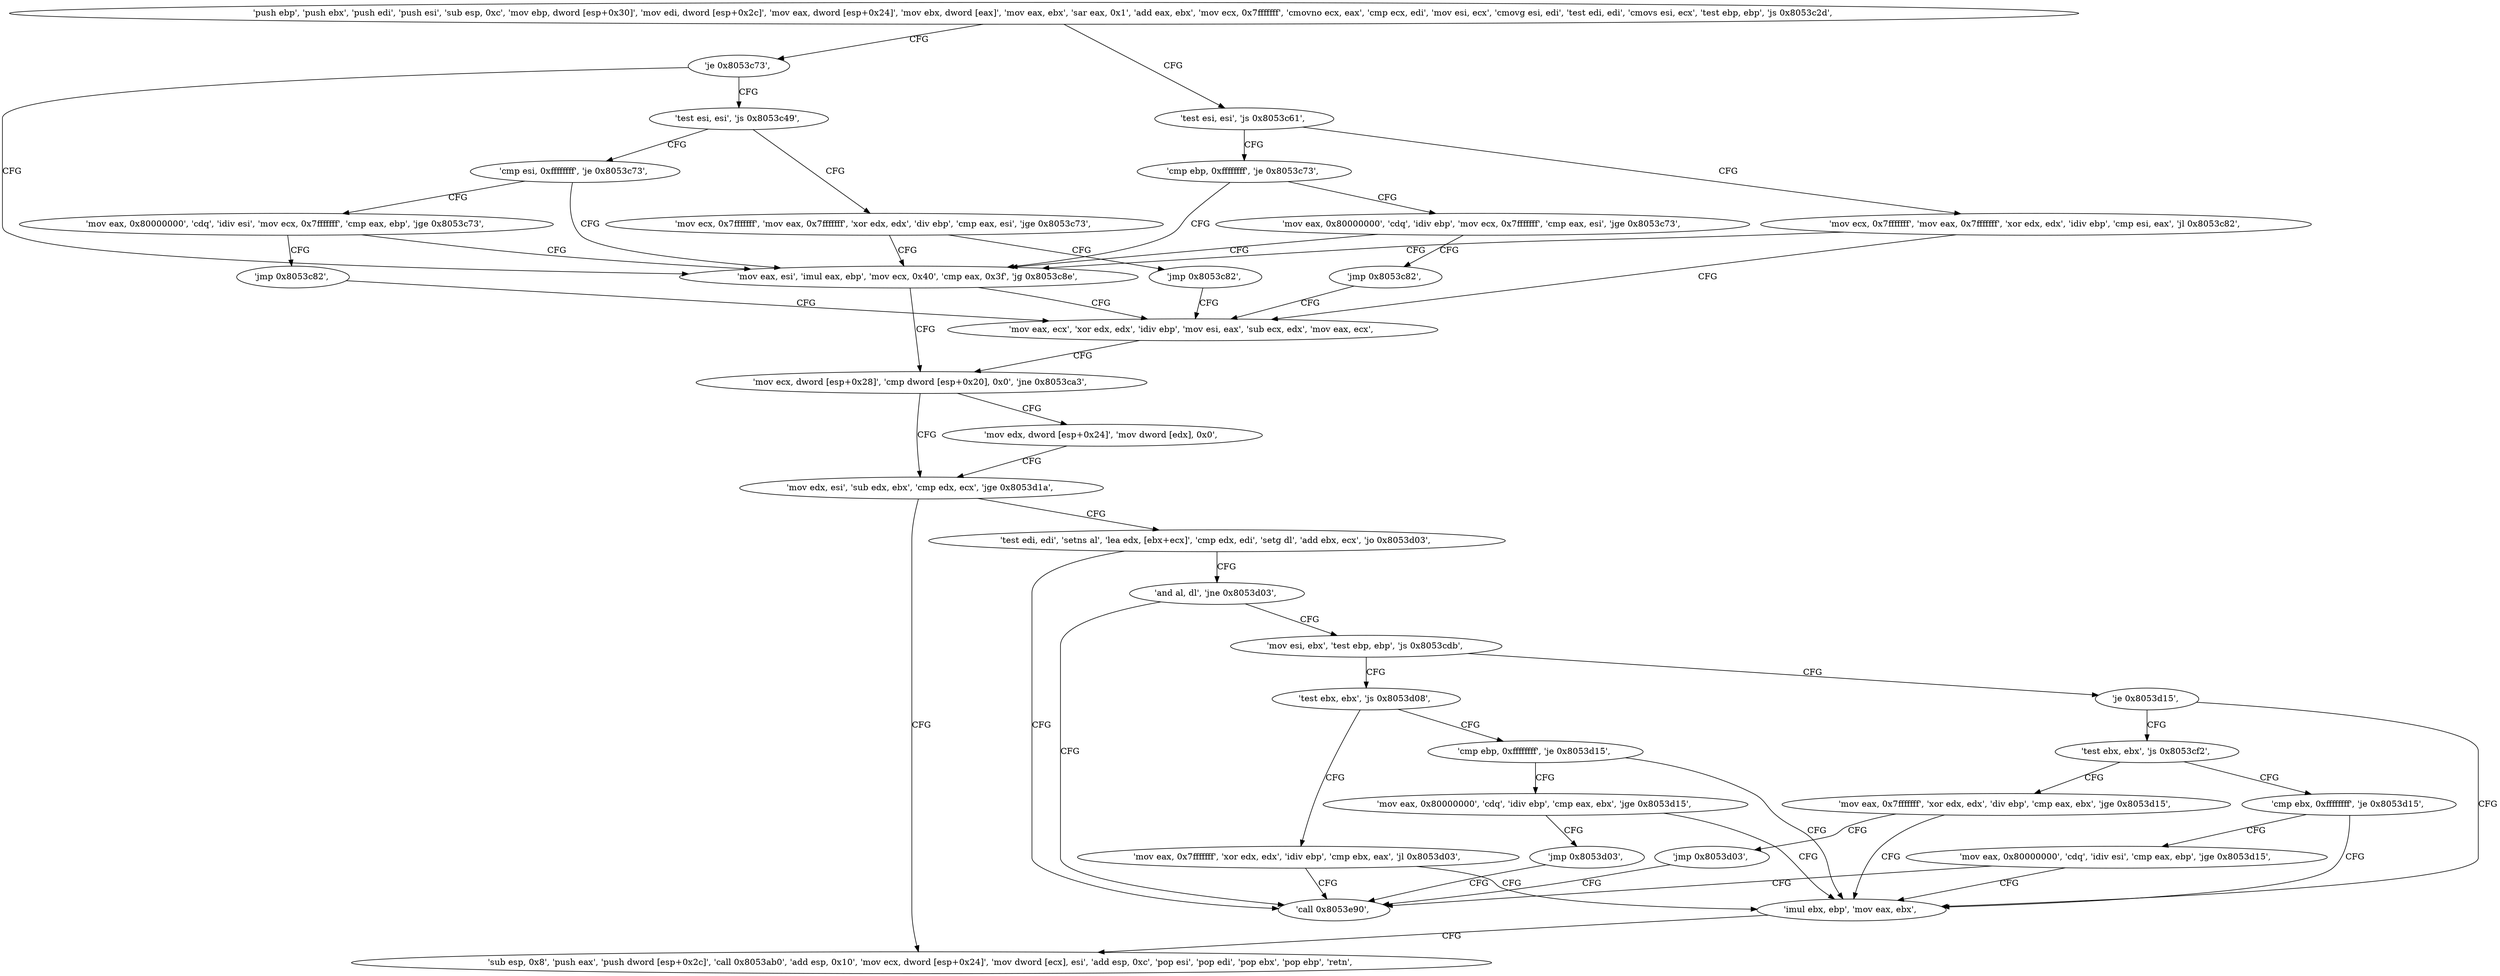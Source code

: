 digraph "func" {
"134560736" [label = "'push ebp', 'push ebx', 'push edi', 'push esi', 'sub esp, 0xc', 'mov ebp, dword [esp+0x30]', 'mov edi, dword [esp+0x2c]', 'mov eax, dword [esp+0x24]', 'mov ebx, dword [eax]', 'mov eax, ebx', 'sar eax, 0x1', 'add eax, ebx', 'mov ecx, 0x7fffffff', 'cmovno ecx, eax', 'cmp ecx, edi', 'mov esi, ecx', 'cmovg esi, edi', 'test edi, edi', 'cmovs esi, ecx', 'test ebp, ebp', 'js 0x8053c2d', " ]
"134560813" [label = "'test esi, esi', 'js 0x8053c61', " ]
"134560787" [label = "'je 0x8053c73', " ]
"134560865" [label = "'mov ecx, 0x7fffffff', 'mov eax, 0x7fffffff', 'xor edx, edx', 'idiv ebp', 'cmp esi, eax', 'jl 0x8053c82', " ]
"134560817" [label = "'cmp ebp, 0xffffffff', 'je 0x8053c73', " ]
"134560883" [label = "'mov eax, esi', 'imul eax, ebp', 'mov ecx, 0x40', 'cmp eax, 0x3f', 'jg 0x8053c8e', " ]
"134560789" [label = "'test esi, esi', 'js 0x8053c49', " ]
"134560898" [label = "'mov eax, ecx', 'xor edx, edx', 'idiv ebp', 'mov esi, eax', 'sub ecx, edx', 'mov eax, ecx', " ]
"134560822" [label = "'mov eax, 0x80000000', 'cdq', 'idiv ebp', 'mov ecx, 0x7fffffff', 'cmp eax, esi', 'jge 0x8053c73', " ]
"134560910" [label = "'mov ecx, dword [esp+0x28]', 'cmp dword [esp+0x20], 0x0', 'jne 0x8053ca3', " ]
"134560841" [label = "'cmp esi, 0xffffffff', 'je 0x8053c73', " ]
"134560793" [label = "'mov ecx, 0x7fffffff', 'mov eax, 0x7fffffff', 'xor edx, edx', 'div ebp', 'cmp eax, esi', 'jge 0x8053c73', " ]
"134560839" [label = "'jmp 0x8053c82', " ]
"134560931" [label = "'mov edx, esi', 'sub edx, ebx', 'cmp edx, ecx', 'jge 0x8053d1a', " ]
"134560921" [label = "'mov edx, dword [esp+0x24]', 'mov dword [edx], 0x0', " ]
"134560846" [label = "'mov eax, 0x80000000', 'cdq', 'idiv esi', 'mov ecx, 0x7fffffff', 'cmp eax, ebp', 'jge 0x8053c73', " ]
"134560811" [label = "'jmp 0x8053c82', " ]
"134561050" [label = "'sub esp, 0x8', 'push eax', 'push dword [esp+0x2c]', 'call 0x8053ab0', 'add esp, 0x10', 'mov ecx, dword [esp+0x24]', 'mov dword [ecx], esi', 'add esp, 0xc', 'pop esi', 'pop edi', 'pop ebx', 'pop ebp', 'retn', " ]
"134560939" [label = "'test edi, edi', 'setns al', 'lea edx, [ebx+ecx]', 'cmp edx, edi', 'setg dl', 'add ebx, ecx', 'jo 0x8053d03', " ]
"134560863" [label = "'jmp 0x8053c82', " ]
"134561027" [label = "'call 0x8053e90', " ]
"134560956" [label = "'and al, dl', 'jne 0x8053d03', " ]
"134560960" [label = "'mov esi, ebx', 'test ebp, ebp', 'js 0x8053cdb', " ]
"134560987" [label = "'test ebx, ebx', 'js 0x8053d08', " ]
"134560966" [label = "'je 0x8053d15', " ]
"134561032" [label = "'mov eax, 0x7fffffff', 'xor edx, edx', 'idiv ebp', 'cmp ebx, eax', 'jl 0x8053d03', " ]
"134560991" [label = "'cmp ebp, 0xffffffff', 'je 0x8053d15', " ]
"134561045" [label = "'imul ebx, ebp', 'mov eax, ebx', " ]
"134560968" [label = "'test ebx, ebx', 'js 0x8053cf2', " ]
"134560996" [label = "'mov eax, 0x80000000', 'cdq', 'idiv ebp', 'cmp eax, ebx', 'jge 0x8053d15', " ]
"134561010" [label = "'cmp ebx, 0xffffffff', 'je 0x8053d15', " ]
"134560972" [label = "'mov eax, 0x7fffffff', 'xor edx, edx', 'div ebp', 'cmp eax, ebx', 'jge 0x8053d15', " ]
"134561008" [label = "'jmp 0x8053d03', " ]
"134561015" [label = "'mov eax, 0x80000000', 'cdq', 'idiv esi', 'cmp eax, ebp', 'jge 0x8053d15', " ]
"134560985" [label = "'jmp 0x8053d03', " ]
"134560736" -> "134560813" [ label = "CFG" ]
"134560736" -> "134560787" [ label = "CFG" ]
"134560813" -> "134560865" [ label = "CFG" ]
"134560813" -> "134560817" [ label = "CFG" ]
"134560787" -> "134560883" [ label = "CFG" ]
"134560787" -> "134560789" [ label = "CFG" ]
"134560865" -> "134560898" [ label = "CFG" ]
"134560865" -> "134560883" [ label = "CFG" ]
"134560817" -> "134560883" [ label = "CFG" ]
"134560817" -> "134560822" [ label = "CFG" ]
"134560883" -> "134560910" [ label = "CFG" ]
"134560883" -> "134560898" [ label = "CFG" ]
"134560789" -> "134560841" [ label = "CFG" ]
"134560789" -> "134560793" [ label = "CFG" ]
"134560898" -> "134560910" [ label = "CFG" ]
"134560822" -> "134560883" [ label = "CFG" ]
"134560822" -> "134560839" [ label = "CFG" ]
"134560910" -> "134560931" [ label = "CFG" ]
"134560910" -> "134560921" [ label = "CFG" ]
"134560841" -> "134560883" [ label = "CFG" ]
"134560841" -> "134560846" [ label = "CFG" ]
"134560793" -> "134560883" [ label = "CFG" ]
"134560793" -> "134560811" [ label = "CFG" ]
"134560839" -> "134560898" [ label = "CFG" ]
"134560931" -> "134561050" [ label = "CFG" ]
"134560931" -> "134560939" [ label = "CFG" ]
"134560921" -> "134560931" [ label = "CFG" ]
"134560846" -> "134560883" [ label = "CFG" ]
"134560846" -> "134560863" [ label = "CFG" ]
"134560811" -> "134560898" [ label = "CFG" ]
"134560939" -> "134561027" [ label = "CFG" ]
"134560939" -> "134560956" [ label = "CFG" ]
"134560863" -> "134560898" [ label = "CFG" ]
"134560956" -> "134561027" [ label = "CFG" ]
"134560956" -> "134560960" [ label = "CFG" ]
"134560960" -> "134560987" [ label = "CFG" ]
"134560960" -> "134560966" [ label = "CFG" ]
"134560987" -> "134561032" [ label = "CFG" ]
"134560987" -> "134560991" [ label = "CFG" ]
"134560966" -> "134561045" [ label = "CFG" ]
"134560966" -> "134560968" [ label = "CFG" ]
"134561032" -> "134561027" [ label = "CFG" ]
"134561032" -> "134561045" [ label = "CFG" ]
"134560991" -> "134561045" [ label = "CFG" ]
"134560991" -> "134560996" [ label = "CFG" ]
"134561045" -> "134561050" [ label = "CFG" ]
"134560968" -> "134561010" [ label = "CFG" ]
"134560968" -> "134560972" [ label = "CFG" ]
"134560996" -> "134561045" [ label = "CFG" ]
"134560996" -> "134561008" [ label = "CFG" ]
"134561010" -> "134561045" [ label = "CFG" ]
"134561010" -> "134561015" [ label = "CFG" ]
"134560972" -> "134561045" [ label = "CFG" ]
"134560972" -> "134560985" [ label = "CFG" ]
"134561008" -> "134561027" [ label = "CFG" ]
"134561015" -> "134561045" [ label = "CFG" ]
"134561015" -> "134561027" [ label = "CFG" ]
"134560985" -> "134561027" [ label = "CFG" ]
}
